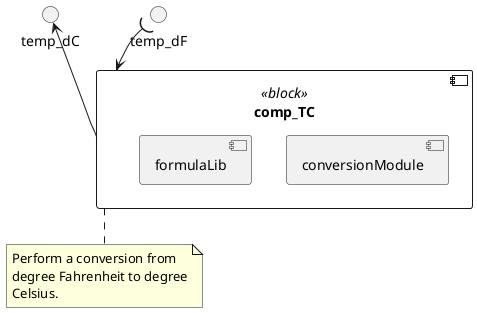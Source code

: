 'PUMLAMR
'PUMLASCOPE: tempSys
@startuml

!if ($PUMVarShowInterfaces)
temp_dC <-- comp_TC
temp_dF )--> comp_TC
!endif

!if ($PUMVarShowBody)
component "tempConverter" <<block>> as comp_TC {
!if ($PUMVarShowBodyInternals)
[conversionModule]
[formulaLib]
!endif
}
!endif

!if ($PUMVarShowDescr)
note bottom of comp_TC
    Perform a conversion from
    degree Fahrenheit to degree
    Celsius.
end note
!endif

@enduml